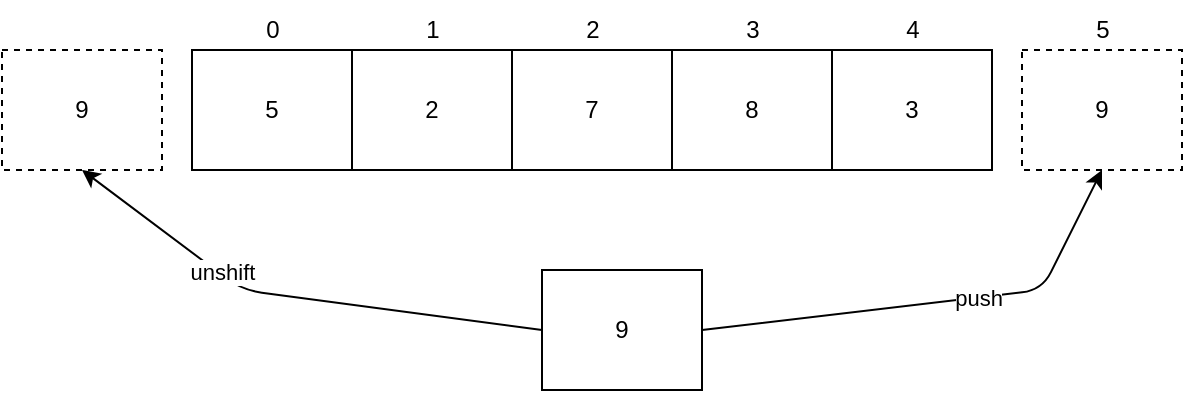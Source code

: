 <mxfile>
    <diagram id="3W8fqrKKjI1zhyHJpmCe" name="Page-1">
        <mxGraphModel dx="597" dy="329" grid="1" gridSize="10" guides="1" tooltips="1" connect="1" arrows="1" fold="1" page="1" pageScale="1" pageWidth="850" pageHeight="1100" math="0" shadow="0">
            <root>
                <mxCell id="0"/>
                <mxCell id="1" parent="0"/>
                <mxCell id="2" value="5" style="whiteSpace=wrap;html=1;" vertex="1" parent="1">
                    <mxGeometry x="225" y="490" width="80" height="60" as="geometry"/>
                </mxCell>
                <mxCell id="3" value="2" style="whiteSpace=wrap;html=1;" vertex="1" parent="1">
                    <mxGeometry x="305" y="490" width="80" height="60" as="geometry"/>
                </mxCell>
                <mxCell id="4" value="7" style="whiteSpace=wrap;html=1;" vertex="1" parent="1">
                    <mxGeometry x="385" y="490" width="80" height="60" as="geometry"/>
                </mxCell>
                <mxCell id="5" value="8" style="whiteSpace=wrap;html=1;" vertex="1" parent="1">
                    <mxGeometry x="465" y="490" width="80" height="60" as="geometry"/>
                </mxCell>
                <mxCell id="6" value="3" style="whiteSpace=wrap;html=1;" vertex="1" parent="1">
                    <mxGeometry x="545" y="490" width="80" height="60" as="geometry"/>
                </mxCell>
                <mxCell id="7" value="0" style="text;html=1;align=center;verticalAlign=middle;resizable=0;points=[];autosize=1;strokeColor=none;fillColor=none;" vertex="1" parent="1">
                    <mxGeometry x="250" y="465" width="30" height="30" as="geometry"/>
                </mxCell>
                <mxCell id="8" value="1" style="text;html=1;align=center;verticalAlign=middle;resizable=0;points=[];autosize=1;strokeColor=none;fillColor=none;" vertex="1" parent="1">
                    <mxGeometry x="330" y="465" width="30" height="30" as="geometry"/>
                </mxCell>
                <mxCell id="9" value="2" style="text;html=1;align=center;verticalAlign=middle;resizable=0;points=[];autosize=1;strokeColor=none;fillColor=none;" vertex="1" parent="1">
                    <mxGeometry x="410" y="465" width="30" height="30" as="geometry"/>
                </mxCell>
                <mxCell id="10" value="3" style="text;html=1;align=center;verticalAlign=middle;resizable=0;points=[];autosize=1;strokeColor=none;fillColor=none;" vertex="1" parent="1">
                    <mxGeometry x="490" y="465" width="30" height="30" as="geometry"/>
                </mxCell>
                <mxCell id="11" value="4" style="text;html=1;align=center;verticalAlign=middle;resizable=0;points=[];autosize=1;strokeColor=none;fillColor=none;" vertex="1" parent="1">
                    <mxGeometry x="570" y="465" width="30" height="30" as="geometry"/>
                </mxCell>
                <mxCell id="15" style="edgeStyle=none;html=1;entryX=0.5;entryY=1;entryDx=0;entryDy=0;exitX=1;exitY=0.5;exitDx=0;exitDy=0;" edge="1" parent="1" source="12" target="13">
                    <mxGeometry relative="1" as="geometry">
                        <Array as="points">
                            <mxPoint x="650" y="610"/>
                        </Array>
                    </mxGeometry>
                </mxCell>
                <mxCell id="16" value="push" style="edgeLabel;html=1;align=center;verticalAlign=middle;resizable=0;points=[];" vertex="1" connectable="0" parent="15">
                    <mxGeometry x="0.163" relative="1" as="geometry">
                        <mxPoint as="offset"/>
                    </mxGeometry>
                </mxCell>
                <mxCell id="18" style="edgeStyle=none;html=1;entryX=0.5;entryY=1;entryDx=0;entryDy=0;exitX=0;exitY=0.5;exitDx=0;exitDy=0;" edge="1" parent="1" source="12" target="17">
                    <mxGeometry relative="1" as="geometry">
                        <Array as="points">
                            <mxPoint x="250" y="610"/>
                        </Array>
                    </mxGeometry>
                </mxCell>
                <mxCell id="19" value="unshift" style="edgeLabel;html=1;align=center;verticalAlign=middle;resizable=0;points=[];" vertex="1" connectable="0" parent="18">
                    <mxGeometry x="0.378" y="3" relative="1" as="geometry">
                        <mxPoint x="9" y="1" as="offset"/>
                    </mxGeometry>
                </mxCell>
                <mxCell id="12" value="9" style="whiteSpace=wrap;html=1;" vertex="1" parent="1">
                    <mxGeometry x="400" y="600" width="80" height="60" as="geometry"/>
                </mxCell>
                <mxCell id="13" value="9" style="whiteSpace=wrap;html=1;dashed=1;" vertex="1" parent="1">
                    <mxGeometry x="640" y="490" width="80" height="60" as="geometry"/>
                </mxCell>
                <mxCell id="14" value="5" style="text;html=1;align=center;verticalAlign=middle;resizable=0;points=[];autosize=1;strokeColor=none;fillColor=none;" vertex="1" parent="1">
                    <mxGeometry x="665" y="465" width="30" height="30" as="geometry"/>
                </mxCell>
                <mxCell id="17" value="9" style="whiteSpace=wrap;html=1;dashed=1;" vertex="1" parent="1">
                    <mxGeometry x="130" y="490" width="80" height="60" as="geometry"/>
                </mxCell>
            </root>
        </mxGraphModel>
    </diagram>
</mxfile>